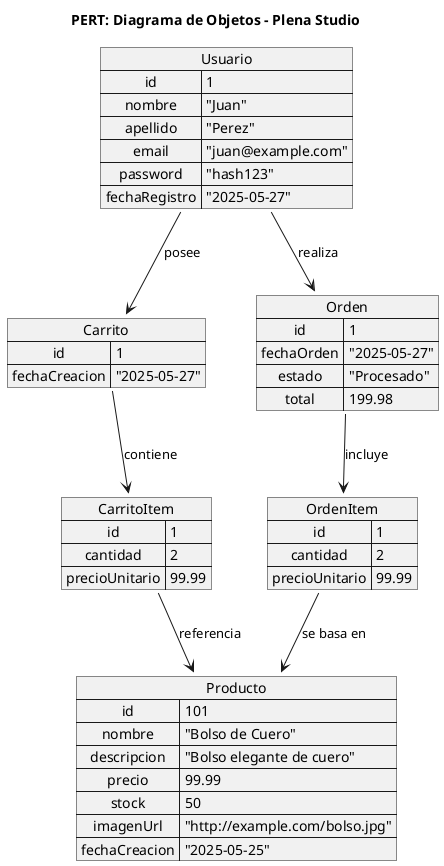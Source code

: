 @startuml PERT
top to bottom direction
title PERT: Diagrama de Objetos – Plena Studio

map Usuario {
  id => 1
  nombre => "Juan"
  apellido => "Perez"
  email => "juan@example.com"
  password => "hash123"
  fechaRegistro => "2025-05-27"
}

map Producto {
  id => 101
  nombre => "Bolso de Cuero"
  descripcion => "Bolso elegante de cuero"
  precio => 99.99
  stock => 50
  imagenUrl => "http://example.com/bolso.jpg"
  fechaCreacion => "2025-05-25"
}

map Carrito {
  id => 1
  fechaCreacion => "2025-05-27"
}

map CarritoItem {
  id => 1
  cantidad => 2
  precioUnitario => 99.99
}

map Orden {
  id => 1
  fechaOrden => "2025-05-27"
  estado => "Procesado"
  total => 199.98
}

map OrdenItem {
  id => 1
  cantidad => 2
  precioUnitario => 99.99
}

' Relaciones entre objetos
Usuario --> Carrito : posee
Carrito --> CarritoItem : contiene
CarritoItem --> Producto : referencia

Usuario --> Orden : realiza
Orden --> OrdenItem : incluye
OrdenItem --> Producto : se basa en

@enduml